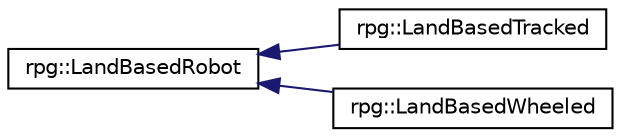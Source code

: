 digraph "Graphical Class Hierarchy"
{
 // LATEX_PDF_SIZE
  edge [fontname="Helvetica",fontsize="10",labelfontname="Helvetica",labelfontsize="10"];
  node [fontname="Helvetica",fontsize="10",shape=record];
  rankdir="LR";
  Node0 [label="rpg::LandBasedRobot",height=0.2,width=0.4,color="black", fillcolor="white", style="filled",URL="$d1/dc5/classrpg_1_1_land_based_robot.html",tooltip="This is an abstract class containing attributes and methods for landbased navigation and handling of ..."];
  Node0 -> Node1 [dir="back",color="midnightblue",fontsize="10",style="solid",fontname="Helvetica"];
  Node1 [label="rpg::LandBasedTracked",height=0.2,width=0.4,color="black", fillcolor="white", style="filled",URL="$d1/d3d/classrpg_1_1_land_based_tracked.html",tooltip="This is a concrete class containing attributes and methods for landbased tracked navigation and handl..."];
  Node0 -> Node2 [dir="back",color="midnightblue",fontsize="10",style="solid",fontname="Helvetica"];
  Node2 [label="rpg::LandBasedWheeled",height=0.2,width=0.4,color="black", fillcolor="white", style="filled",URL="$d3/d9f/classrpg_1_1_land_based_wheeled.html",tooltip="This is a concrete class containing attributes and methods for landbased wheeled navigation and handl..."];
}
